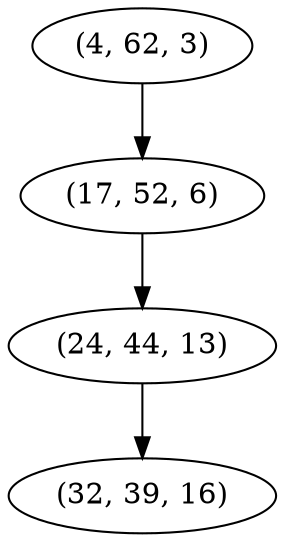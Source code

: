 digraph tree {
    "(4, 62, 3)";
    "(17, 52, 6)";
    "(24, 44, 13)";
    "(32, 39, 16)";
    "(4, 62, 3)" -> "(17, 52, 6)";
    "(17, 52, 6)" -> "(24, 44, 13)";
    "(24, 44, 13)" -> "(32, 39, 16)";
}
